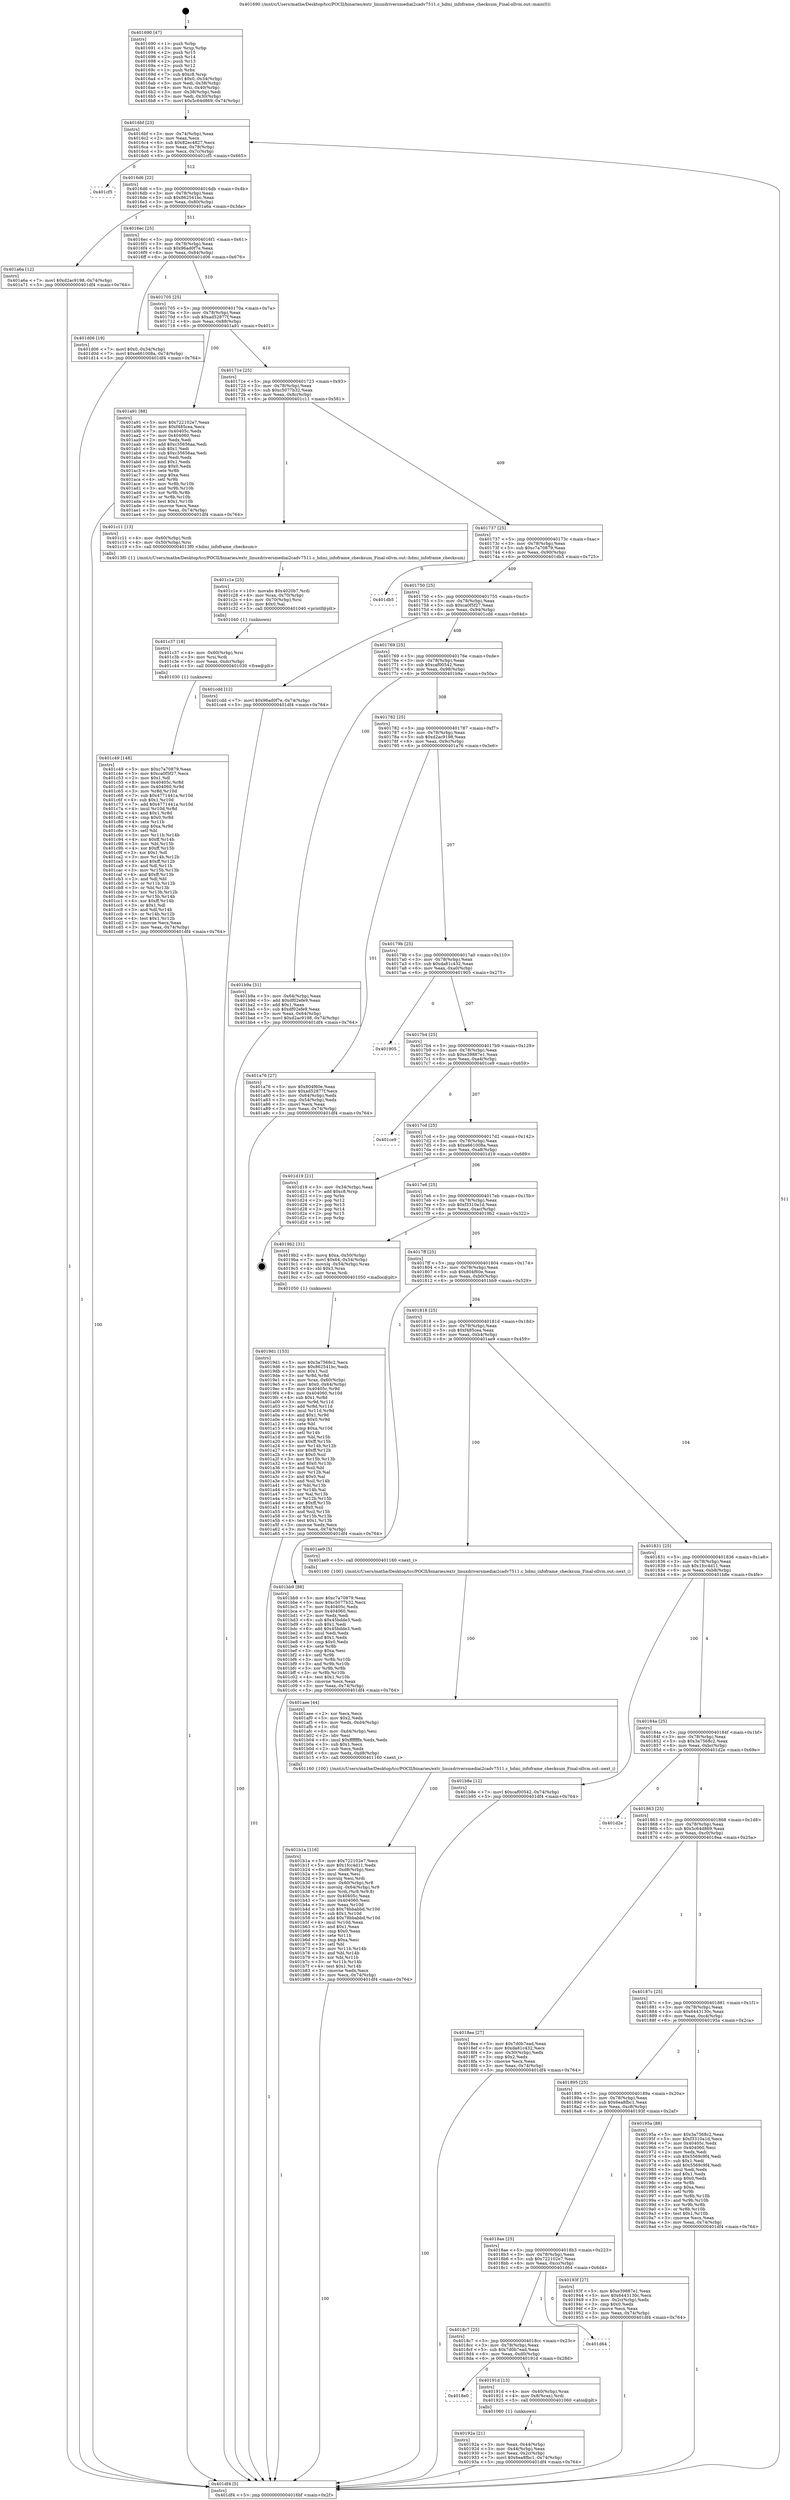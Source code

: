 digraph "0x401690" {
  label = "0x401690 (/mnt/c/Users/mathe/Desktop/tcc/POCII/binaries/extr_linuxdriversmediai2cadv7511.c_hdmi_infoframe_checksum_Final-ollvm.out::main(0))"
  labelloc = "t"
  node[shape=record]

  Entry [label="",width=0.3,height=0.3,shape=circle,fillcolor=black,style=filled]
  "0x4016bf" [label="{
     0x4016bf [23]\l
     | [instrs]\l
     &nbsp;&nbsp;0x4016bf \<+3\>: mov -0x74(%rbp),%eax\l
     &nbsp;&nbsp;0x4016c2 \<+2\>: mov %eax,%ecx\l
     &nbsp;&nbsp;0x4016c4 \<+6\>: sub $0x82ec4827,%ecx\l
     &nbsp;&nbsp;0x4016ca \<+3\>: mov %eax,-0x78(%rbp)\l
     &nbsp;&nbsp;0x4016cd \<+3\>: mov %ecx,-0x7c(%rbp)\l
     &nbsp;&nbsp;0x4016d0 \<+6\>: je 0000000000401cf5 \<main+0x665\>\l
  }"]
  "0x401cf5" [label="{
     0x401cf5\l
  }", style=dashed]
  "0x4016d6" [label="{
     0x4016d6 [22]\l
     | [instrs]\l
     &nbsp;&nbsp;0x4016d6 \<+5\>: jmp 00000000004016db \<main+0x4b\>\l
     &nbsp;&nbsp;0x4016db \<+3\>: mov -0x78(%rbp),%eax\l
     &nbsp;&nbsp;0x4016de \<+5\>: sub $0x862541bc,%eax\l
     &nbsp;&nbsp;0x4016e3 \<+3\>: mov %eax,-0x80(%rbp)\l
     &nbsp;&nbsp;0x4016e6 \<+6\>: je 0000000000401a6a \<main+0x3da\>\l
  }"]
  Exit [label="",width=0.3,height=0.3,shape=circle,fillcolor=black,style=filled,peripheries=2]
  "0x401a6a" [label="{
     0x401a6a [12]\l
     | [instrs]\l
     &nbsp;&nbsp;0x401a6a \<+7\>: movl $0xd2ac9198,-0x74(%rbp)\l
     &nbsp;&nbsp;0x401a71 \<+5\>: jmp 0000000000401df4 \<main+0x764\>\l
  }"]
  "0x4016ec" [label="{
     0x4016ec [25]\l
     | [instrs]\l
     &nbsp;&nbsp;0x4016ec \<+5\>: jmp 00000000004016f1 \<main+0x61\>\l
     &nbsp;&nbsp;0x4016f1 \<+3\>: mov -0x78(%rbp),%eax\l
     &nbsp;&nbsp;0x4016f4 \<+5\>: sub $0x96ad0f7e,%eax\l
     &nbsp;&nbsp;0x4016f9 \<+6\>: mov %eax,-0x84(%rbp)\l
     &nbsp;&nbsp;0x4016ff \<+6\>: je 0000000000401d06 \<main+0x676\>\l
  }"]
  "0x401c49" [label="{
     0x401c49 [148]\l
     | [instrs]\l
     &nbsp;&nbsp;0x401c49 \<+5\>: mov $0xc7a70879,%eax\l
     &nbsp;&nbsp;0x401c4e \<+5\>: mov $0xca0f5f27,%ecx\l
     &nbsp;&nbsp;0x401c53 \<+2\>: mov $0x1,%dl\l
     &nbsp;&nbsp;0x401c55 \<+8\>: mov 0x40405c,%r8d\l
     &nbsp;&nbsp;0x401c5d \<+8\>: mov 0x404060,%r9d\l
     &nbsp;&nbsp;0x401c65 \<+3\>: mov %r8d,%r10d\l
     &nbsp;&nbsp;0x401c68 \<+7\>: sub $0x4771441a,%r10d\l
     &nbsp;&nbsp;0x401c6f \<+4\>: sub $0x1,%r10d\l
     &nbsp;&nbsp;0x401c73 \<+7\>: add $0x4771441a,%r10d\l
     &nbsp;&nbsp;0x401c7a \<+4\>: imul %r10d,%r8d\l
     &nbsp;&nbsp;0x401c7e \<+4\>: and $0x1,%r8d\l
     &nbsp;&nbsp;0x401c82 \<+4\>: cmp $0x0,%r8d\l
     &nbsp;&nbsp;0x401c86 \<+4\>: sete %r11b\l
     &nbsp;&nbsp;0x401c8a \<+4\>: cmp $0xa,%r9d\l
     &nbsp;&nbsp;0x401c8e \<+3\>: setl %bl\l
     &nbsp;&nbsp;0x401c91 \<+3\>: mov %r11b,%r14b\l
     &nbsp;&nbsp;0x401c94 \<+4\>: xor $0xff,%r14b\l
     &nbsp;&nbsp;0x401c98 \<+3\>: mov %bl,%r15b\l
     &nbsp;&nbsp;0x401c9b \<+4\>: xor $0xff,%r15b\l
     &nbsp;&nbsp;0x401c9f \<+3\>: xor $0x1,%dl\l
     &nbsp;&nbsp;0x401ca2 \<+3\>: mov %r14b,%r12b\l
     &nbsp;&nbsp;0x401ca5 \<+4\>: and $0xff,%r12b\l
     &nbsp;&nbsp;0x401ca9 \<+3\>: and %dl,%r11b\l
     &nbsp;&nbsp;0x401cac \<+3\>: mov %r15b,%r13b\l
     &nbsp;&nbsp;0x401caf \<+4\>: and $0xff,%r13b\l
     &nbsp;&nbsp;0x401cb3 \<+2\>: and %dl,%bl\l
     &nbsp;&nbsp;0x401cb5 \<+3\>: or %r11b,%r12b\l
     &nbsp;&nbsp;0x401cb8 \<+3\>: or %bl,%r13b\l
     &nbsp;&nbsp;0x401cbb \<+3\>: xor %r13b,%r12b\l
     &nbsp;&nbsp;0x401cbe \<+3\>: or %r15b,%r14b\l
     &nbsp;&nbsp;0x401cc1 \<+4\>: xor $0xff,%r14b\l
     &nbsp;&nbsp;0x401cc5 \<+3\>: or $0x1,%dl\l
     &nbsp;&nbsp;0x401cc8 \<+3\>: and %dl,%r14b\l
     &nbsp;&nbsp;0x401ccb \<+3\>: or %r14b,%r12b\l
     &nbsp;&nbsp;0x401cce \<+4\>: test $0x1,%r12b\l
     &nbsp;&nbsp;0x401cd2 \<+3\>: cmovne %ecx,%eax\l
     &nbsp;&nbsp;0x401cd5 \<+3\>: mov %eax,-0x74(%rbp)\l
     &nbsp;&nbsp;0x401cd8 \<+5\>: jmp 0000000000401df4 \<main+0x764\>\l
  }"]
  "0x401d06" [label="{
     0x401d06 [19]\l
     | [instrs]\l
     &nbsp;&nbsp;0x401d06 \<+7\>: movl $0x0,-0x34(%rbp)\l
     &nbsp;&nbsp;0x401d0d \<+7\>: movl $0xe661008a,-0x74(%rbp)\l
     &nbsp;&nbsp;0x401d14 \<+5\>: jmp 0000000000401df4 \<main+0x764\>\l
  }"]
  "0x401705" [label="{
     0x401705 [25]\l
     | [instrs]\l
     &nbsp;&nbsp;0x401705 \<+5\>: jmp 000000000040170a \<main+0x7a\>\l
     &nbsp;&nbsp;0x40170a \<+3\>: mov -0x78(%rbp),%eax\l
     &nbsp;&nbsp;0x40170d \<+5\>: sub $0xad52877f,%eax\l
     &nbsp;&nbsp;0x401712 \<+6\>: mov %eax,-0x88(%rbp)\l
     &nbsp;&nbsp;0x401718 \<+6\>: je 0000000000401a91 \<main+0x401\>\l
  }"]
  "0x401c37" [label="{
     0x401c37 [18]\l
     | [instrs]\l
     &nbsp;&nbsp;0x401c37 \<+4\>: mov -0x60(%rbp),%rsi\l
     &nbsp;&nbsp;0x401c3b \<+3\>: mov %rsi,%rdi\l
     &nbsp;&nbsp;0x401c3e \<+6\>: mov %eax,-0xdc(%rbp)\l
     &nbsp;&nbsp;0x401c44 \<+5\>: call 0000000000401030 \<free@plt\>\l
     | [calls]\l
     &nbsp;&nbsp;0x401030 \{1\} (unknown)\l
  }"]
  "0x401a91" [label="{
     0x401a91 [88]\l
     | [instrs]\l
     &nbsp;&nbsp;0x401a91 \<+5\>: mov $0x722102e7,%eax\l
     &nbsp;&nbsp;0x401a96 \<+5\>: mov $0xf485cea,%ecx\l
     &nbsp;&nbsp;0x401a9b \<+7\>: mov 0x40405c,%edx\l
     &nbsp;&nbsp;0x401aa2 \<+7\>: mov 0x404060,%esi\l
     &nbsp;&nbsp;0x401aa9 \<+2\>: mov %edx,%edi\l
     &nbsp;&nbsp;0x401aab \<+6\>: add $0xc35656aa,%edi\l
     &nbsp;&nbsp;0x401ab1 \<+3\>: sub $0x1,%edi\l
     &nbsp;&nbsp;0x401ab4 \<+6\>: sub $0xc35656aa,%edi\l
     &nbsp;&nbsp;0x401aba \<+3\>: imul %edi,%edx\l
     &nbsp;&nbsp;0x401abd \<+3\>: and $0x1,%edx\l
     &nbsp;&nbsp;0x401ac0 \<+3\>: cmp $0x0,%edx\l
     &nbsp;&nbsp;0x401ac3 \<+4\>: sete %r8b\l
     &nbsp;&nbsp;0x401ac7 \<+3\>: cmp $0xa,%esi\l
     &nbsp;&nbsp;0x401aca \<+4\>: setl %r9b\l
     &nbsp;&nbsp;0x401ace \<+3\>: mov %r8b,%r10b\l
     &nbsp;&nbsp;0x401ad1 \<+3\>: and %r9b,%r10b\l
     &nbsp;&nbsp;0x401ad4 \<+3\>: xor %r9b,%r8b\l
     &nbsp;&nbsp;0x401ad7 \<+3\>: or %r8b,%r10b\l
     &nbsp;&nbsp;0x401ada \<+4\>: test $0x1,%r10b\l
     &nbsp;&nbsp;0x401ade \<+3\>: cmovne %ecx,%eax\l
     &nbsp;&nbsp;0x401ae1 \<+3\>: mov %eax,-0x74(%rbp)\l
     &nbsp;&nbsp;0x401ae4 \<+5\>: jmp 0000000000401df4 \<main+0x764\>\l
  }"]
  "0x40171e" [label="{
     0x40171e [25]\l
     | [instrs]\l
     &nbsp;&nbsp;0x40171e \<+5\>: jmp 0000000000401723 \<main+0x93\>\l
     &nbsp;&nbsp;0x401723 \<+3\>: mov -0x78(%rbp),%eax\l
     &nbsp;&nbsp;0x401726 \<+5\>: sub $0xc5077b32,%eax\l
     &nbsp;&nbsp;0x40172b \<+6\>: mov %eax,-0x8c(%rbp)\l
     &nbsp;&nbsp;0x401731 \<+6\>: je 0000000000401c11 \<main+0x581\>\l
  }"]
  "0x401c1e" [label="{
     0x401c1e [25]\l
     | [instrs]\l
     &nbsp;&nbsp;0x401c1e \<+10\>: movabs $0x4020b7,%rdi\l
     &nbsp;&nbsp;0x401c28 \<+4\>: mov %rax,-0x70(%rbp)\l
     &nbsp;&nbsp;0x401c2c \<+4\>: mov -0x70(%rbp),%rsi\l
     &nbsp;&nbsp;0x401c30 \<+2\>: mov $0x0,%al\l
     &nbsp;&nbsp;0x401c32 \<+5\>: call 0000000000401040 \<printf@plt\>\l
     | [calls]\l
     &nbsp;&nbsp;0x401040 \{1\} (unknown)\l
  }"]
  "0x401c11" [label="{
     0x401c11 [13]\l
     | [instrs]\l
     &nbsp;&nbsp;0x401c11 \<+4\>: mov -0x60(%rbp),%rdi\l
     &nbsp;&nbsp;0x401c15 \<+4\>: mov -0x50(%rbp),%rsi\l
     &nbsp;&nbsp;0x401c19 \<+5\>: call 00000000004013f0 \<hdmi_infoframe_checksum\>\l
     | [calls]\l
     &nbsp;&nbsp;0x4013f0 \{1\} (/mnt/c/Users/mathe/Desktop/tcc/POCII/binaries/extr_linuxdriversmediai2cadv7511.c_hdmi_infoframe_checksum_Final-ollvm.out::hdmi_infoframe_checksum)\l
  }"]
  "0x401737" [label="{
     0x401737 [25]\l
     | [instrs]\l
     &nbsp;&nbsp;0x401737 \<+5\>: jmp 000000000040173c \<main+0xac\>\l
     &nbsp;&nbsp;0x40173c \<+3\>: mov -0x78(%rbp),%eax\l
     &nbsp;&nbsp;0x40173f \<+5\>: sub $0xc7a70879,%eax\l
     &nbsp;&nbsp;0x401744 \<+6\>: mov %eax,-0x90(%rbp)\l
     &nbsp;&nbsp;0x40174a \<+6\>: je 0000000000401db5 \<main+0x725\>\l
  }"]
  "0x401b1a" [label="{
     0x401b1a [116]\l
     | [instrs]\l
     &nbsp;&nbsp;0x401b1a \<+5\>: mov $0x722102e7,%ecx\l
     &nbsp;&nbsp;0x401b1f \<+5\>: mov $0x1fcc4d11,%edx\l
     &nbsp;&nbsp;0x401b24 \<+6\>: mov -0xd8(%rbp),%esi\l
     &nbsp;&nbsp;0x401b2a \<+3\>: imul %eax,%esi\l
     &nbsp;&nbsp;0x401b2d \<+3\>: movslq %esi,%rdi\l
     &nbsp;&nbsp;0x401b30 \<+4\>: mov -0x60(%rbp),%r8\l
     &nbsp;&nbsp;0x401b34 \<+4\>: movslq -0x64(%rbp),%r9\l
     &nbsp;&nbsp;0x401b38 \<+4\>: mov %rdi,(%r8,%r9,8)\l
     &nbsp;&nbsp;0x401b3c \<+7\>: mov 0x40405c,%eax\l
     &nbsp;&nbsp;0x401b43 \<+7\>: mov 0x404060,%esi\l
     &nbsp;&nbsp;0x401b4a \<+3\>: mov %eax,%r10d\l
     &nbsp;&nbsp;0x401b4d \<+7\>: sub $0x78bbabbd,%r10d\l
     &nbsp;&nbsp;0x401b54 \<+4\>: sub $0x1,%r10d\l
     &nbsp;&nbsp;0x401b58 \<+7\>: add $0x78bbabbd,%r10d\l
     &nbsp;&nbsp;0x401b5f \<+4\>: imul %r10d,%eax\l
     &nbsp;&nbsp;0x401b63 \<+3\>: and $0x1,%eax\l
     &nbsp;&nbsp;0x401b66 \<+3\>: cmp $0x0,%eax\l
     &nbsp;&nbsp;0x401b69 \<+4\>: sete %r11b\l
     &nbsp;&nbsp;0x401b6d \<+3\>: cmp $0xa,%esi\l
     &nbsp;&nbsp;0x401b70 \<+3\>: setl %bl\l
     &nbsp;&nbsp;0x401b73 \<+3\>: mov %r11b,%r14b\l
     &nbsp;&nbsp;0x401b76 \<+3\>: and %bl,%r14b\l
     &nbsp;&nbsp;0x401b79 \<+3\>: xor %bl,%r11b\l
     &nbsp;&nbsp;0x401b7c \<+3\>: or %r11b,%r14b\l
     &nbsp;&nbsp;0x401b7f \<+4\>: test $0x1,%r14b\l
     &nbsp;&nbsp;0x401b83 \<+3\>: cmovne %edx,%ecx\l
     &nbsp;&nbsp;0x401b86 \<+3\>: mov %ecx,-0x74(%rbp)\l
     &nbsp;&nbsp;0x401b89 \<+5\>: jmp 0000000000401df4 \<main+0x764\>\l
  }"]
  "0x401db5" [label="{
     0x401db5\l
  }", style=dashed]
  "0x401750" [label="{
     0x401750 [25]\l
     | [instrs]\l
     &nbsp;&nbsp;0x401750 \<+5\>: jmp 0000000000401755 \<main+0xc5\>\l
     &nbsp;&nbsp;0x401755 \<+3\>: mov -0x78(%rbp),%eax\l
     &nbsp;&nbsp;0x401758 \<+5\>: sub $0xca0f5f27,%eax\l
     &nbsp;&nbsp;0x40175d \<+6\>: mov %eax,-0x94(%rbp)\l
     &nbsp;&nbsp;0x401763 \<+6\>: je 0000000000401cdd \<main+0x64d\>\l
  }"]
  "0x401aee" [label="{
     0x401aee [44]\l
     | [instrs]\l
     &nbsp;&nbsp;0x401aee \<+2\>: xor %ecx,%ecx\l
     &nbsp;&nbsp;0x401af0 \<+5\>: mov $0x2,%edx\l
     &nbsp;&nbsp;0x401af5 \<+6\>: mov %edx,-0xd4(%rbp)\l
     &nbsp;&nbsp;0x401afb \<+1\>: cltd\l
     &nbsp;&nbsp;0x401afc \<+6\>: mov -0xd4(%rbp),%esi\l
     &nbsp;&nbsp;0x401b02 \<+2\>: idiv %esi\l
     &nbsp;&nbsp;0x401b04 \<+6\>: imul $0xfffffffe,%edx,%edx\l
     &nbsp;&nbsp;0x401b0a \<+3\>: sub $0x1,%ecx\l
     &nbsp;&nbsp;0x401b0d \<+2\>: sub %ecx,%edx\l
     &nbsp;&nbsp;0x401b0f \<+6\>: mov %edx,-0xd8(%rbp)\l
     &nbsp;&nbsp;0x401b15 \<+5\>: call 0000000000401160 \<next_i\>\l
     | [calls]\l
     &nbsp;&nbsp;0x401160 \{100\} (/mnt/c/Users/mathe/Desktop/tcc/POCII/binaries/extr_linuxdriversmediai2cadv7511.c_hdmi_infoframe_checksum_Final-ollvm.out::next_i)\l
  }"]
  "0x401cdd" [label="{
     0x401cdd [12]\l
     | [instrs]\l
     &nbsp;&nbsp;0x401cdd \<+7\>: movl $0x96ad0f7e,-0x74(%rbp)\l
     &nbsp;&nbsp;0x401ce4 \<+5\>: jmp 0000000000401df4 \<main+0x764\>\l
  }"]
  "0x401769" [label="{
     0x401769 [25]\l
     | [instrs]\l
     &nbsp;&nbsp;0x401769 \<+5\>: jmp 000000000040176e \<main+0xde\>\l
     &nbsp;&nbsp;0x40176e \<+3\>: mov -0x78(%rbp),%eax\l
     &nbsp;&nbsp;0x401771 \<+5\>: sub $0xcaf00542,%eax\l
     &nbsp;&nbsp;0x401776 \<+6\>: mov %eax,-0x98(%rbp)\l
     &nbsp;&nbsp;0x40177c \<+6\>: je 0000000000401b9a \<main+0x50a\>\l
  }"]
  "0x4019d1" [label="{
     0x4019d1 [153]\l
     | [instrs]\l
     &nbsp;&nbsp;0x4019d1 \<+5\>: mov $0x3a7568c2,%ecx\l
     &nbsp;&nbsp;0x4019d6 \<+5\>: mov $0x862541bc,%edx\l
     &nbsp;&nbsp;0x4019db \<+3\>: mov $0x1,%sil\l
     &nbsp;&nbsp;0x4019de \<+3\>: xor %r8d,%r8d\l
     &nbsp;&nbsp;0x4019e1 \<+4\>: mov %rax,-0x60(%rbp)\l
     &nbsp;&nbsp;0x4019e5 \<+7\>: movl $0x0,-0x64(%rbp)\l
     &nbsp;&nbsp;0x4019ec \<+8\>: mov 0x40405c,%r9d\l
     &nbsp;&nbsp;0x4019f4 \<+8\>: mov 0x404060,%r10d\l
     &nbsp;&nbsp;0x4019fc \<+4\>: sub $0x1,%r8d\l
     &nbsp;&nbsp;0x401a00 \<+3\>: mov %r9d,%r11d\l
     &nbsp;&nbsp;0x401a03 \<+3\>: add %r8d,%r11d\l
     &nbsp;&nbsp;0x401a06 \<+4\>: imul %r11d,%r9d\l
     &nbsp;&nbsp;0x401a0a \<+4\>: and $0x1,%r9d\l
     &nbsp;&nbsp;0x401a0e \<+4\>: cmp $0x0,%r9d\l
     &nbsp;&nbsp;0x401a12 \<+3\>: sete %bl\l
     &nbsp;&nbsp;0x401a15 \<+4\>: cmp $0xa,%r10d\l
     &nbsp;&nbsp;0x401a19 \<+4\>: setl %r14b\l
     &nbsp;&nbsp;0x401a1d \<+3\>: mov %bl,%r15b\l
     &nbsp;&nbsp;0x401a20 \<+4\>: xor $0xff,%r15b\l
     &nbsp;&nbsp;0x401a24 \<+3\>: mov %r14b,%r12b\l
     &nbsp;&nbsp;0x401a27 \<+4\>: xor $0xff,%r12b\l
     &nbsp;&nbsp;0x401a2b \<+4\>: xor $0x0,%sil\l
     &nbsp;&nbsp;0x401a2f \<+3\>: mov %r15b,%r13b\l
     &nbsp;&nbsp;0x401a32 \<+4\>: and $0x0,%r13b\l
     &nbsp;&nbsp;0x401a36 \<+3\>: and %sil,%bl\l
     &nbsp;&nbsp;0x401a39 \<+3\>: mov %r12b,%al\l
     &nbsp;&nbsp;0x401a3c \<+2\>: and $0x0,%al\l
     &nbsp;&nbsp;0x401a3e \<+3\>: and %sil,%r14b\l
     &nbsp;&nbsp;0x401a41 \<+3\>: or %bl,%r13b\l
     &nbsp;&nbsp;0x401a44 \<+3\>: or %r14b,%al\l
     &nbsp;&nbsp;0x401a47 \<+3\>: xor %al,%r13b\l
     &nbsp;&nbsp;0x401a4a \<+3\>: or %r12b,%r15b\l
     &nbsp;&nbsp;0x401a4d \<+4\>: xor $0xff,%r15b\l
     &nbsp;&nbsp;0x401a51 \<+4\>: or $0x0,%sil\l
     &nbsp;&nbsp;0x401a55 \<+3\>: and %sil,%r15b\l
     &nbsp;&nbsp;0x401a58 \<+3\>: or %r15b,%r13b\l
     &nbsp;&nbsp;0x401a5b \<+4\>: test $0x1,%r13b\l
     &nbsp;&nbsp;0x401a5f \<+3\>: cmovne %edx,%ecx\l
     &nbsp;&nbsp;0x401a62 \<+3\>: mov %ecx,-0x74(%rbp)\l
     &nbsp;&nbsp;0x401a65 \<+5\>: jmp 0000000000401df4 \<main+0x764\>\l
  }"]
  "0x401b9a" [label="{
     0x401b9a [31]\l
     | [instrs]\l
     &nbsp;&nbsp;0x401b9a \<+3\>: mov -0x64(%rbp),%eax\l
     &nbsp;&nbsp;0x401b9d \<+5\>: add $0xdf02efe9,%eax\l
     &nbsp;&nbsp;0x401ba2 \<+3\>: add $0x1,%eax\l
     &nbsp;&nbsp;0x401ba5 \<+5\>: sub $0xdf02efe9,%eax\l
     &nbsp;&nbsp;0x401baa \<+3\>: mov %eax,-0x64(%rbp)\l
     &nbsp;&nbsp;0x401bad \<+7\>: movl $0xd2ac9198,-0x74(%rbp)\l
     &nbsp;&nbsp;0x401bb4 \<+5\>: jmp 0000000000401df4 \<main+0x764\>\l
  }"]
  "0x401782" [label="{
     0x401782 [25]\l
     | [instrs]\l
     &nbsp;&nbsp;0x401782 \<+5\>: jmp 0000000000401787 \<main+0xf7\>\l
     &nbsp;&nbsp;0x401787 \<+3\>: mov -0x78(%rbp),%eax\l
     &nbsp;&nbsp;0x40178a \<+5\>: sub $0xd2ac9198,%eax\l
     &nbsp;&nbsp;0x40178f \<+6\>: mov %eax,-0x9c(%rbp)\l
     &nbsp;&nbsp;0x401795 \<+6\>: je 0000000000401a76 \<main+0x3e6\>\l
  }"]
  "0x40192a" [label="{
     0x40192a [21]\l
     | [instrs]\l
     &nbsp;&nbsp;0x40192a \<+3\>: mov %eax,-0x44(%rbp)\l
     &nbsp;&nbsp;0x40192d \<+3\>: mov -0x44(%rbp),%eax\l
     &nbsp;&nbsp;0x401930 \<+3\>: mov %eax,-0x2c(%rbp)\l
     &nbsp;&nbsp;0x401933 \<+7\>: movl $0x6ea8fbc1,-0x74(%rbp)\l
     &nbsp;&nbsp;0x40193a \<+5\>: jmp 0000000000401df4 \<main+0x764\>\l
  }"]
  "0x401a76" [label="{
     0x401a76 [27]\l
     | [instrs]\l
     &nbsp;&nbsp;0x401a76 \<+5\>: mov $0x804f60e,%eax\l
     &nbsp;&nbsp;0x401a7b \<+5\>: mov $0xad52877f,%ecx\l
     &nbsp;&nbsp;0x401a80 \<+3\>: mov -0x64(%rbp),%edx\l
     &nbsp;&nbsp;0x401a83 \<+3\>: cmp -0x54(%rbp),%edx\l
     &nbsp;&nbsp;0x401a86 \<+3\>: cmovl %ecx,%eax\l
     &nbsp;&nbsp;0x401a89 \<+3\>: mov %eax,-0x74(%rbp)\l
     &nbsp;&nbsp;0x401a8c \<+5\>: jmp 0000000000401df4 \<main+0x764\>\l
  }"]
  "0x40179b" [label="{
     0x40179b [25]\l
     | [instrs]\l
     &nbsp;&nbsp;0x40179b \<+5\>: jmp 00000000004017a0 \<main+0x110\>\l
     &nbsp;&nbsp;0x4017a0 \<+3\>: mov -0x78(%rbp),%eax\l
     &nbsp;&nbsp;0x4017a3 \<+5\>: sub $0xda81c432,%eax\l
     &nbsp;&nbsp;0x4017a8 \<+6\>: mov %eax,-0xa0(%rbp)\l
     &nbsp;&nbsp;0x4017ae \<+6\>: je 0000000000401905 \<main+0x275\>\l
  }"]
  "0x4018e0" [label="{
     0x4018e0\l
  }", style=dashed]
  "0x401905" [label="{
     0x401905\l
  }", style=dashed]
  "0x4017b4" [label="{
     0x4017b4 [25]\l
     | [instrs]\l
     &nbsp;&nbsp;0x4017b4 \<+5\>: jmp 00000000004017b9 \<main+0x129\>\l
     &nbsp;&nbsp;0x4017b9 \<+3\>: mov -0x78(%rbp),%eax\l
     &nbsp;&nbsp;0x4017bc \<+5\>: sub $0xe39887e1,%eax\l
     &nbsp;&nbsp;0x4017c1 \<+6\>: mov %eax,-0xa4(%rbp)\l
     &nbsp;&nbsp;0x4017c7 \<+6\>: je 0000000000401ce9 \<main+0x659\>\l
  }"]
  "0x40191d" [label="{
     0x40191d [13]\l
     | [instrs]\l
     &nbsp;&nbsp;0x40191d \<+4\>: mov -0x40(%rbp),%rax\l
     &nbsp;&nbsp;0x401921 \<+4\>: mov 0x8(%rax),%rdi\l
     &nbsp;&nbsp;0x401925 \<+5\>: call 0000000000401060 \<atoi@plt\>\l
     | [calls]\l
     &nbsp;&nbsp;0x401060 \{1\} (unknown)\l
  }"]
  "0x401ce9" [label="{
     0x401ce9\l
  }", style=dashed]
  "0x4017cd" [label="{
     0x4017cd [25]\l
     | [instrs]\l
     &nbsp;&nbsp;0x4017cd \<+5\>: jmp 00000000004017d2 \<main+0x142\>\l
     &nbsp;&nbsp;0x4017d2 \<+3\>: mov -0x78(%rbp),%eax\l
     &nbsp;&nbsp;0x4017d5 \<+5\>: sub $0xe661008a,%eax\l
     &nbsp;&nbsp;0x4017da \<+6\>: mov %eax,-0xa8(%rbp)\l
     &nbsp;&nbsp;0x4017e0 \<+6\>: je 0000000000401d19 \<main+0x689\>\l
  }"]
  "0x4018c7" [label="{
     0x4018c7 [25]\l
     | [instrs]\l
     &nbsp;&nbsp;0x4018c7 \<+5\>: jmp 00000000004018cc \<main+0x23c\>\l
     &nbsp;&nbsp;0x4018cc \<+3\>: mov -0x78(%rbp),%eax\l
     &nbsp;&nbsp;0x4018cf \<+5\>: sub $0x7d0b7ead,%eax\l
     &nbsp;&nbsp;0x4018d4 \<+6\>: mov %eax,-0xd0(%rbp)\l
     &nbsp;&nbsp;0x4018da \<+6\>: je 000000000040191d \<main+0x28d\>\l
  }"]
  "0x401d19" [label="{
     0x401d19 [21]\l
     | [instrs]\l
     &nbsp;&nbsp;0x401d19 \<+3\>: mov -0x34(%rbp),%eax\l
     &nbsp;&nbsp;0x401d1c \<+7\>: add $0xc8,%rsp\l
     &nbsp;&nbsp;0x401d23 \<+1\>: pop %rbx\l
     &nbsp;&nbsp;0x401d24 \<+2\>: pop %r12\l
     &nbsp;&nbsp;0x401d26 \<+2\>: pop %r13\l
     &nbsp;&nbsp;0x401d28 \<+2\>: pop %r14\l
     &nbsp;&nbsp;0x401d2a \<+2\>: pop %r15\l
     &nbsp;&nbsp;0x401d2c \<+1\>: pop %rbp\l
     &nbsp;&nbsp;0x401d2d \<+1\>: ret\l
  }"]
  "0x4017e6" [label="{
     0x4017e6 [25]\l
     | [instrs]\l
     &nbsp;&nbsp;0x4017e6 \<+5\>: jmp 00000000004017eb \<main+0x15b\>\l
     &nbsp;&nbsp;0x4017eb \<+3\>: mov -0x78(%rbp),%eax\l
     &nbsp;&nbsp;0x4017ee \<+5\>: sub $0xf3310a1d,%eax\l
     &nbsp;&nbsp;0x4017f3 \<+6\>: mov %eax,-0xac(%rbp)\l
     &nbsp;&nbsp;0x4017f9 \<+6\>: je 00000000004019b2 \<main+0x322\>\l
  }"]
  "0x401d64" [label="{
     0x401d64\l
  }", style=dashed]
  "0x4019b2" [label="{
     0x4019b2 [31]\l
     | [instrs]\l
     &nbsp;&nbsp;0x4019b2 \<+8\>: movq $0xa,-0x50(%rbp)\l
     &nbsp;&nbsp;0x4019ba \<+7\>: movl $0x64,-0x54(%rbp)\l
     &nbsp;&nbsp;0x4019c1 \<+4\>: movslq -0x54(%rbp),%rax\l
     &nbsp;&nbsp;0x4019c5 \<+4\>: shl $0x3,%rax\l
     &nbsp;&nbsp;0x4019c9 \<+3\>: mov %rax,%rdi\l
     &nbsp;&nbsp;0x4019cc \<+5\>: call 0000000000401050 \<malloc@plt\>\l
     | [calls]\l
     &nbsp;&nbsp;0x401050 \{1\} (unknown)\l
  }"]
  "0x4017ff" [label="{
     0x4017ff [25]\l
     | [instrs]\l
     &nbsp;&nbsp;0x4017ff \<+5\>: jmp 0000000000401804 \<main+0x174\>\l
     &nbsp;&nbsp;0x401804 \<+3\>: mov -0x78(%rbp),%eax\l
     &nbsp;&nbsp;0x401807 \<+5\>: sub $0x804f60e,%eax\l
     &nbsp;&nbsp;0x40180c \<+6\>: mov %eax,-0xb0(%rbp)\l
     &nbsp;&nbsp;0x401812 \<+6\>: je 0000000000401bb9 \<main+0x529\>\l
  }"]
  "0x4018ae" [label="{
     0x4018ae [25]\l
     | [instrs]\l
     &nbsp;&nbsp;0x4018ae \<+5\>: jmp 00000000004018b3 \<main+0x223\>\l
     &nbsp;&nbsp;0x4018b3 \<+3\>: mov -0x78(%rbp),%eax\l
     &nbsp;&nbsp;0x4018b6 \<+5\>: sub $0x722102e7,%eax\l
     &nbsp;&nbsp;0x4018bb \<+6\>: mov %eax,-0xcc(%rbp)\l
     &nbsp;&nbsp;0x4018c1 \<+6\>: je 0000000000401d64 \<main+0x6d4\>\l
  }"]
  "0x401bb9" [label="{
     0x401bb9 [88]\l
     | [instrs]\l
     &nbsp;&nbsp;0x401bb9 \<+5\>: mov $0xc7a70879,%eax\l
     &nbsp;&nbsp;0x401bbe \<+5\>: mov $0xc5077b32,%ecx\l
     &nbsp;&nbsp;0x401bc3 \<+7\>: mov 0x40405c,%edx\l
     &nbsp;&nbsp;0x401bca \<+7\>: mov 0x404060,%esi\l
     &nbsp;&nbsp;0x401bd1 \<+2\>: mov %edx,%edi\l
     &nbsp;&nbsp;0x401bd3 \<+6\>: sub $0x45bdde3,%edi\l
     &nbsp;&nbsp;0x401bd9 \<+3\>: sub $0x1,%edi\l
     &nbsp;&nbsp;0x401bdc \<+6\>: add $0x45bdde3,%edi\l
     &nbsp;&nbsp;0x401be2 \<+3\>: imul %edi,%edx\l
     &nbsp;&nbsp;0x401be5 \<+3\>: and $0x1,%edx\l
     &nbsp;&nbsp;0x401be8 \<+3\>: cmp $0x0,%edx\l
     &nbsp;&nbsp;0x401beb \<+4\>: sete %r8b\l
     &nbsp;&nbsp;0x401bef \<+3\>: cmp $0xa,%esi\l
     &nbsp;&nbsp;0x401bf2 \<+4\>: setl %r9b\l
     &nbsp;&nbsp;0x401bf6 \<+3\>: mov %r8b,%r10b\l
     &nbsp;&nbsp;0x401bf9 \<+3\>: and %r9b,%r10b\l
     &nbsp;&nbsp;0x401bfc \<+3\>: xor %r9b,%r8b\l
     &nbsp;&nbsp;0x401bff \<+3\>: or %r8b,%r10b\l
     &nbsp;&nbsp;0x401c02 \<+4\>: test $0x1,%r10b\l
     &nbsp;&nbsp;0x401c06 \<+3\>: cmovne %ecx,%eax\l
     &nbsp;&nbsp;0x401c09 \<+3\>: mov %eax,-0x74(%rbp)\l
     &nbsp;&nbsp;0x401c0c \<+5\>: jmp 0000000000401df4 \<main+0x764\>\l
  }"]
  "0x401818" [label="{
     0x401818 [25]\l
     | [instrs]\l
     &nbsp;&nbsp;0x401818 \<+5\>: jmp 000000000040181d \<main+0x18d\>\l
     &nbsp;&nbsp;0x40181d \<+3\>: mov -0x78(%rbp),%eax\l
     &nbsp;&nbsp;0x401820 \<+5\>: sub $0xf485cea,%eax\l
     &nbsp;&nbsp;0x401825 \<+6\>: mov %eax,-0xb4(%rbp)\l
     &nbsp;&nbsp;0x40182b \<+6\>: je 0000000000401ae9 \<main+0x459\>\l
  }"]
  "0x40193f" [label="{
     0x40193f [27]\l
     | [instrs]\l
     &nbsp;&nbsp;0x40193f \<+5\>: mov $0xe39887e1,%eax\l
     &nbsp;&nbsp;0x401944 \<+5\>: mov $0x6443130c,%ecx\l
     &nbsp;&nbsp;0x401949 \<+3\>: mov -0x2c(%rbp),%edx\l
     &nbsp;&nbsp;0x40194c \<+3\>: cmp $0x0,%edx\l
     &nbsp;&nbsp;0x40194f \<+3\>: cmove %ecx,%eax\l
     &nbsp;&nbsp;0x401952 \<+3\>: mov %eax,-0x74(%rbp)\l
     &nbsp;&nbsp;0x401955 \<+5\>: jmp 0000000000401df4 \<main+0x764\>\l
  }"]
  "0x401ae9" [label="{
     0x401ae9 [5]\l
     | [instrs]\l
     &nbsp;&nbsp;0x401ae9 \<+5\>: call 0000000000401160 \<next_i\>\l
     | [calls]\l
     &nbsp;&nbsp;0x401160 \{100\} (/mnt/c/Users/mathe/Desktop/tcc/POCII/binaries/extr_linuxdriversmediai2cadv7511.c_hdmi_infoframe_checksum_Final-ollvm.out::next_i)\l
  }"]
  "0x401831" [label="{
     0x401831 [25]\l
     | [instrs]\l
     &nbsp;&nbsp;0x401831 \<+5\>: jmp 0000000000401836 \<main+0x1a6\>\l
     &nbsp;&nbsp;0x401836 \<+3\>: mov -0x78(%rbp),%eax\l
     &nbsp;&nbsp;0x401839 \<+5\>: sub $0x1fcc4d11,%eax\l
     &nbsp;&nbsp;0x40183e \<+6\>: mov %eax,-0xb8(%rbp)\l
     &nbsp;&nbsp;0x401844 \<+6\>: je 0000000000401b8e \<main+0x4fe\>\l
  }"]
  "0x401895" [label="{
     0x401895 [25]\l
     | [instrs]\l
     &nbsp;&nbsp;0x401895 \<+5\>: jmp 000000000040189a \<main+0x20a\>\l
     &nbsp;&nbsp;0x40189a \<+3\>: mov -0x78(%rbp),%eax\l
     &nbsp;&nbsp;0x40189d \<+5\>: sub $0x6ea8fbc1,%eax\l
     &nbsp;&nbsp;0x4018a2 \<+6\>: mov %eax,-0xc8(%rbp)\l
     &nbsp;&nbsp;0x4018a8 \<+6\>: je 000000000040193f \<main+0x2af\>\l
  }"]
  "0x401b8e" [label="{
     0x401b8e [12]\l
     | [instrs]\l
     &nbsp;&nbsp;0x401b8e \<+7\>: movl $0xcaf00542,-0x74(%rbp)\l
     &nbsp;&nbsp;0x401b95 \<+5\>: jmp 0000000000401df4 \<main+0x764\>\l
  }"]
  "0x40184a" [label="{
     0x40184a [25]\l
     | [instrs]\l
     &nbsp;&nbsp;0x40184a \<+5\>: jmp 000000000040184f \<main+0x1bf\>\l
     &nbsp;&nbsp;0x40184f \<+3\>: mov -0x78(%rbp),%eax\l
     &nbsp;&nbsp;0x401852 \<+5\>: sub $0x3a7568c2,%eax\l
     &nbsp;&nbsp;0x401857 \<+6\>: mov %eax,-0xbc(%rbp)\l
     &nbsp;&nbsp;0x40185d \<+6\>: je 0000000000401d2e \<main+0x69e\>\l
  }"]
  "0x40195a" [label="{
     0x40195a [88]\l
     | [instrs]\l
     &nbsp;&nbsp;0x40195a \<+5\>: mov $0x3a7568c2,%eax\l
     &nbsp;&nbsp;0x40195f \<+5\>: mov $0xf3310a1d,%ecx\l
     &nbsp;&nbsp;0x401964 \<+7\>: mov 0x40405c,%edx\l
     &nbsp;&nbsp;0x40196b \<+7\>: mov 0x404060,%esi\l
     &nbsp;&nbsp;0x401972 \<+2\>: mov %edx,%edi\l
     &nbsp;&nbsp;0x401974 \<+6\>: sub $0x5569c9f4,%edi\l
     &nbsp;&nbsp;0x40197a \<+3\>: sub $0x1,%edi\l
     &nbsp;&nbsp;0x40197d \<+6\>: add $0x5569c9f4,%edi\l
     &nbsp;&nbsp;0x401983 \<+3\>: imul %edi,%edx\l
     &nbsp;&nbsp;0x401986 \<+3\>: and $0x1,%edx\l
     &nbsp;&nbsp;0x401989 \<+3\>: cmp $0x0,%edx\l
     &nbsp;&nbsp;0x40198c \<+4\>: sete %r8b\l
     &nbsp;&nbsp;0x401990 \<+3\>: cmp $0xa,%esi\l
     &nbsp;&nbsp;0x401993 \<+4\>: setl %r9b\l
     &nbsp;&nbsp;0x401997 \<+3\>: mov %r8b,%r10b\l
     &nbsp;&nbsp;0x40199a \<+3\>: and %r9b,%r10b\l
     &nbsp;&nbsp;0x40199d \<+3\>: xor %r9b,%r8b\l
     &nbsp;&nbsp;0x4019a0 \<+3\>: or %r8b,%r10b\l
     &nbsp;&nbsp;0x4019a3 \<+4\>: test $0x1,%r10b\l
     &nbsp;&nbsp;0x4019a7 \<+3\>: cmovne %ecx,%eax\l
     &nbsp;&nbsp;0x4019aa \<+3\>: mov %eax,-0x74(%rbp)\l
     &nbsp;&nbsp;0x4019ad \<+5\>: jmp 0000000000401df4 \<main+0x764\>\l
  }"]
  "0x401d2e" [label="{
     0x401d2e\l
  }", style=dashed]
  "0x401863" [label="{
     0x401863 [25]\l
     | [instrs]\l
     &nbsp;&nbsp;0x401863 \<+5\>: jmp 0000000000401868 \<main+0x1d8\>\l
     &nbsp;&nbsp;0x401868 \<+3\>: mov -0x78(%rbp),%eax\l
     &nbsp;&nbsp;0x40186b \<+5\>: sub $0x5c64d869,%eax\l
     &nbsp;&nbsp;0x401870 \<+6\>: mov %eax,-0xc0(%rbp)\l
     &nbsp;&nbsp;0x401876 \<+6\>: je 00000000004018ea \<main+0x25a\>\l
  }"]
  "0x401690" [label="{
     0x401690 [47]\l
     | [instrs]\l
     &nbsp;&nbsp;0x401690 \<+1\>: push %rbp\l
     &nbsp;&nbsp;0x401691 \<+3\>: mov %rsp,%rbp\l
     &nbsp;&nbsp;0x401694 \<+2\>: push %r15\l
     &nbsp;&nbsp;0x401696 \<+2\>: push %r14\l
     &nbsp;&nbsp;0x401698 \<+2\>: push %r13\l
     &nbsp;&nbsp;0x40169a \<+2\>: push %r12\l
     &nbsp;&nbsp;0x40169c \<+1\>: push %rbx\l
     &nbsp;&nbsp;0x40169d \<+7\>: sub $0xc8,%rsp\l
     &nbsp;&nbsp;0x4016a4 \<+7\>: movl $0x0,-0x34(%rbp)\l
     &nbsp;&nbsp;0x4016ab \<+3\>: mov %edi,-0x38(%rbp)\l
     &nbsp;&nbsp;0x4016ae \<+4\>: mov %rsi,-0x40(%rbp)\l
     &nbsp;&nbsp;0x4016b2 \<+3\>: mov -0x38(%rbp),%edi\l
     &nbsp;&nbsp;0x4016b5 \<+3\>: mov %edi,-0x30(%rbp)\l
     &nbsp;&nbsp;0x4016b8 \<+7\>: movl $0x5c64d869,-0x74(%rbp)\l
  }"]
  "0x4018ea" [label="{
     0x4018ea [27]\l
     | [instrs]\l
     &nbsp;&nbsp;0x4018ea \<+5\>: mov $0x7d0b7ead,%eax\l
     &nbsp;&nbsp;0x4018ef \<+5\>: mov $0xda81c432,%ecx\l
     &nbsp;&nbsp;0x4018f4 \<+3\>: mov -0x30(%rbp),%edx\l
     &nbsp;&nbsp;0x4018f7 \<+3\>: cmp $0x2,%edx\l
     &nbsp;&nbsp;0x4018fa \<+3\>: cmovne %ecx,%eax\l
     &nbsp;&nbsp;0x4018fd \<+3\>: mov %eax,-0x74(%rbp)\l
     &nbsp;&nbsp;0x401900 \<+5\>: jmp 0000000000401df4 \<main+0x764\>\l
  }"]
  "0x40187c" [label="{
     0x40187c [25]\l
     | [instrs]\l
     &nbsp;&nbsp;0x40187c \<+5\>: jmp 0000000000401881 \<main+0x1f1\>\l
     &nbsp;&nbsp;0x401881 \<+3\>: mov -0x78(%rbp),%eax\l
     &nbsp;&nbsp;0x401884 \<+5\>: sub $0x6443130c,%eax\l
     &nbsp;&nbsp;0x401889 \<+6\>: mov %eax,-0xc4(%rbp)\l
     &nbsp;&nbsp;0x40188f \<+6\>: je 000000000040195a \<main+0x2ca\>\l
  }"]
  "0x401df4" [label="{
     0x401df4 [5]\l
     | [instrs]\l
     &nbsp;&nbsp;0x401df4 \<+5\>: jmp 00000000004016bf \<main+0x2f\>\l
  }"]
  Entry -> "0x401690" [label=" 1"]
  "0x4016bf" -> "0x401cf5" [label=" 0"]
  "0x4016bf" -> "0x4016d6" [label=" 512"]
  "0x401d19" -> Exit [label=" 1"]
  "0x4016d6" -> "0x401a6a" [label=" 1"]
  "0x4016d6" -> "0x4016ec" [label=" 511"]
  "0x401d06" -> "0x401df4" [label=" 1"]
  "0x4016ec" -> "0x401d06" [label=" 1"]
  "0x4016ec" -> "0x401705" [label=" 510"]
  "0x401cdd" -> "0x401df4" [label=" 1"]
  "0x401705" -> "0x401a91" [label=" 100"]
  "0x401705" -> "0x40171e" [label=" 410"]
  "0x401c49" -> "0x401df4" [label=" 1"]
  "0x40171e" -> "0x401c11" [label=" 1"]
  "0x40171e" -> "0x401737" [label=" 409"]
  "0x401c37" -> "0x401c49" [label=" 1"]
  "0x401737" -> "0x401db5" [label=" 0"]
  "0x401737" -> "0x401750" [label=" 409"]
  "0x401c1e" -> "0x401c37" [label=" 1"]
  "0x401750" -> "0x401cdd" [label=" 1"]
  "0x401750" -> "0x401769" [label=" 408"]
  "0x401c11" -> "0x401c1e" [label=" 1"]
  "0x401769" -> "0x401b9a" [label=" 100"]
  "0x401769" -> "0x401782" [label=" 308"]
  "0x401bb9" -> "0x401df4" [label=" 1"]
  "0x401782" -> "0x401a76" [label=" 101"]
  "0x401782" -> "0x40179b" [label=" 207"]
  "0x401b9a" -> "0x401df4" [label=" 100"]
  "0x40179b" -> "0x401905" [label=" 0"]
  "0x40179b" -> "0x4017b4" [label=" 207"]
  "0x401b8e" -> "0x401df4" [label=" 100"]
  "0x4017b4" -> "0x401ce9" [label=" 0"]
  "0x4017b4" -> "0x4017cd" [label=" 207"]
  "0x401b1a" -> "0x401df4" [label=" 100"]
  "0x4017cd" -> "0x401d19" [label=" 1"]
  "0x4017cd" -> "0x4017e6" [label=" 206"]
  "0x401ae9" -> "0x401aee" [label=" 100"]
  "0x4017e6" -> "0x4019b2" [label=" 1"]
  "0x4017e6" -> "0x4017ff" [label=" 205"]
  "0x401a91" -> "0x401df4" [label=" 100"]
  "0x4017ff" -> "0x401bb9" [label=" 1"]
  "0x4017ff" -> "0x401818" [label=" 204"]
  "0x401a6a" -> "0x401df4" [label=" 1"]
  "0x401818" -> "0x401ae9" [label=" 100"]
  "0x401818" -> "0x401831" [label=" 104"]
  "0x4019d1" -> "0x401df4" [label=" 1"]
  "0x401831" -> "0x401b8e" [label=" 100"]
  "0x401831" -> "0x40184a" [label=" 4"]
  "0x40195a" -> "0x401df4" [label=" 1"]
  "0x40184a" -> "0x401d2e" [label=" 0"]
  "0x40184a" -> "0x401863" [label=" 4"]
  "0x40193f" -> "0x401df4" [label=" 1"]
  "0x401863" -> "0x4018ea" [label=" 1"]
  "0x401863" -> "0x40187c" [label=" 3"]
  "0x4018ea" -> "0x401df4" [label=" 1"]
  "0x401690" -> "0x4016bf" [label=" 1"]
  "0x401df4" -> "0x4016bf" [label=" 511"]
  "0x40192a" -> "0x401df4" [label=" 1"]
  "0x40187c" -> "0x40195a" [label=" 1"]
  "0x40187c" -> "0x401895" [label=" 2"]
  "0x4019b2" -> "0x4019d1" [label=" 1"]
  "0x401895" -> "0x40193f" [label=" 1"]
  "0x401895" -> "0x4018ae" [label=" 1"]
  "0x401a76" -> "0x401df4" [label=" 101"]
  "0x4018ae" -> "0x401d64" [label=" 0"]
  "0x4018ae" -> "0x4018c7" [label=" 1"]
  "0x401aee" -> "0x401b1a" [label=" 100"]
  "0x4018c7" -> "0x40191d" [label=" 1"]
  "0x4018c7" -> "0x4018e0" [label=" 0"]
  "0x40191d" -> "0x40192a" [label=" 1"]
}
